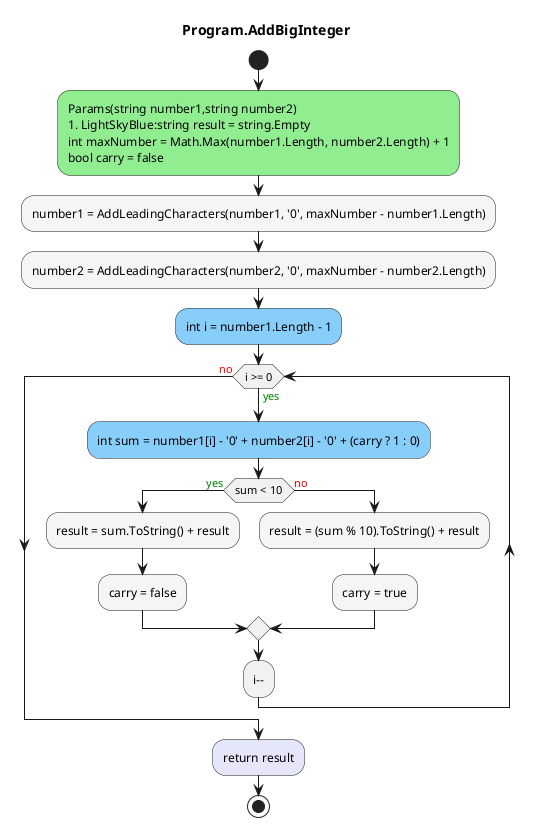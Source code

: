 @startuml Program.AddBigInteger
title Program.AddBigInteger
start
#LightGreen:Params(string number1,string number2)
#LightSkyBlue:string result = string.Empty
int maxNumber = Math.Max(number1.Length, number2.Length) + 1
bool carry = false;
#WhiteSmoke:number1 = AddLeadingCharacters(number1, '0', maxNumber - number1.Length);
#WhiteSmoke:number2 = AddLeadingCharacters(number2, '0', maxNumber - number2.Length);
#LightSkyBlue:int i = number1.Length - 1;
while (i >= 0) is (<color:green>yes)
    #LightSkyBlue:int sum = number1[i] - '0' + number2[i] - '0' + (carry ? 1 : 0);
    if (sum < 10) then (<color:green>yes)
        #WhiteSmoke:result = sum.ToString() + result;
        #WhiteSmoke:carry = false;
      else (<color:red>no)
          #WhiteSmoke:result = (sum % 10).ToString() + result;
          #WhiteSmoke:carry = true;
    endif
:i--;
endwhile (<color:red>no)
#Lavender:return result;
stop
@enduml

